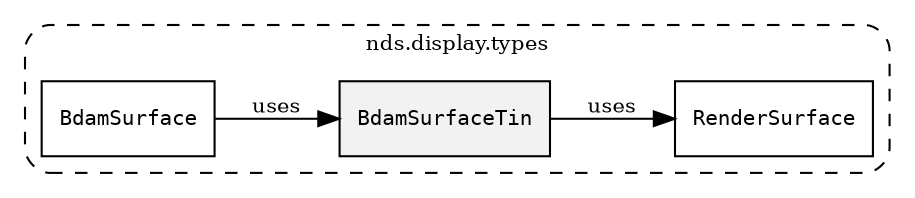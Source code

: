/**
 * This dot file creates symbol collaboration diagram for BdamSurfaceTin.
 */
digraph ZSERIO
{
    node [shape=box, fontsize=10];
    rankdir="LR";
    fontsize=10;
    tooltip="BdamSurfaceTin collaboration diagram";

    subgraph "cluster_nds.display.types"
    {
        style="dashed, rounded";
        label="nds.display.types";
        tooltip="Package nds.display.types";
        href="../../../content/packages/nds.display.types.html#Package-nds-display-types";
        target="_parent";

        "BdamSurfaceTin" [style="filled", fillcolor="#0000000D", target="_parent", label=<<font face="monospace"><table align="center" border="0" cellspacing="0" cellpadding="0"><tr><td href="../../../content/packages/nds.display.types.html#Structure-BdamSurfaceTin" title="Structure defined in nds.display.types">BdamSurfaceTin</td></tr></table></font>>];
        "RenderSurface" [target="_parent", label=<<font face="monospace"><table align="center" border="0" cellspacing="0" cellpadding="0"><tr><td href="../../../content/packages/nds.display.types.html#Structure-RenderSurface" title="Structure defined in nds.display.types">RenderSurface</td></tr></table></font>>];
        "BdamSurface" [target="_parent", label=<<font face="monospace"><table align="center" border="0" cellspacing="0" cellpadding="0"><tr><td href="../../../content/packages/nds.display.types.html#Structure-BdamSurface" title="Structure defined in nds.display.types">BdamSurface</td></tr></table></font>>];
    }

    "BdamSurfaceTin" -> "RenderSurface" [label="uses", fontsize=10];
    "BdamSurface" -> "BdamSurfaceTin" [label="uses", fontsize=10];
}
